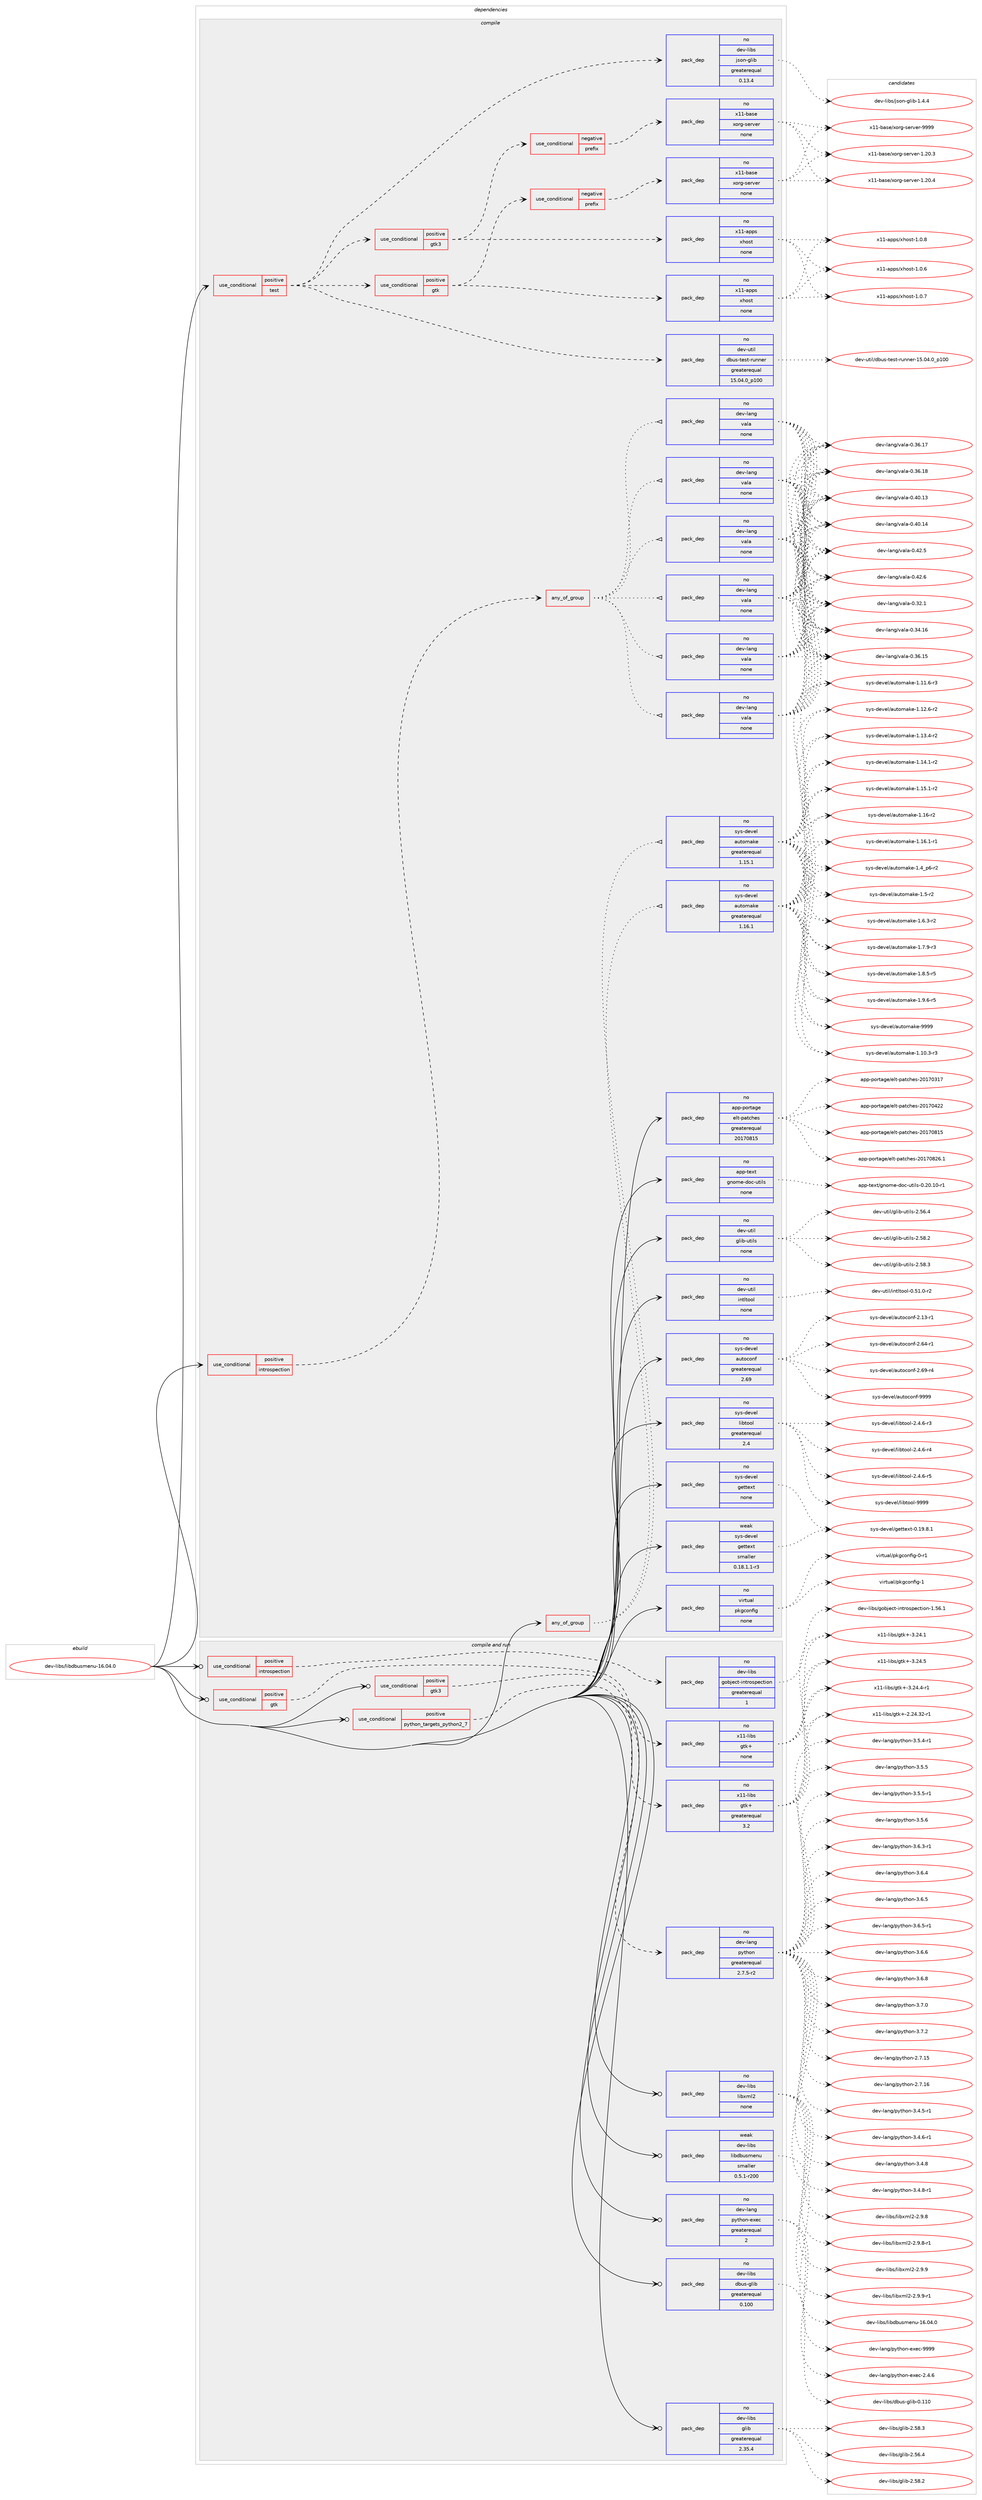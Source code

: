 digraph prolog {

# *************
# Graph options
# *************

newrank=true;
concentrate=true;
compound=true;
graph [rankdir=LR,fontname=Helvetica,fontsize=10,ranksep=1.5];#, ranksep=2.5, nodesep=0.2];
edge  [arrowhead=vee];
node  [fontname=Helvetica,fontsize=10];

# **********
# The ebuild
# **********

subgraph cluster_leftcol {
color=gray;
rank=same;
label=<<i>ebuild</i>>;
id [label="dev-libs/libdbusmenu-16.04.0", color=red, width=4, href="../dev-libs/libdbusmenu-16.04.0.svg"];
}

# ****************
# The dependencies
# ****************

subgraph cluster_midcol {
color=gray;
label=<<i>dependencies</i>>;
subgraph cluster_compile {
fillcolor="#eeeeee";
style=filled;
label=<<i>compile</i>>;
subgraph any22231 {
dependency1367405 [label=<<TABLE BORDER="0" CELLBORDER="1" CELLSPACING="0" CELLPADDING="4"><TR><TD CELLPADDING="10">any_of_group</TD></TR></TABLE>>, shape=none, color=red];subgraph pack978719 {
dependency1367406 [label=<<TABLE BORDER="0" CELLBORDER="1" CELLSPACING="0" CELLPADDING="4" WIDTH="220"><TR><TD ROWSPAN="6" CELLPADDING="30">pack_dep</TD></TR><TR><TD WIDTH="110">no</TD></TR><TR><TD>sys-devel</TD></TR><TR><TD>automake</TD></TR><TR><TD>greaterequal</TD></TR><TR><TD>1.16.1</TD></TR></TABLE>>, shape=none, color=blue];
}
dependency1367405:e -> dependency1367406:w [weight=20,style="dotted",arrowhead="oinv"];
subgraph pack978720 {
dependency1367407 [label=<<TABLE BORDER="0" CELLBORDER="1" CELLSPACING="0" CELLPADDING="4" WIDTH="220"><TR><TD ROWSPAN="6" CELLPADDING="30">pack_dep</TD></TR><TR><TD WIDTH="110">no</TD></TR><TR><TD>sys-devel</TD></TR><TR><TD>automake</TD></TR><TR><TD>greaterequal</TD></TR><TR><TD>1.15.1</TD></TR></TABLE>>, shape=none, color=blue];
}
dependency1367405:e -> dependency1367407:w [weight=20,style="dotted",arrowhead="oinv"];
}
id:e -> dependency1367405:w [weight=20,style="solid",arrowhead="vee"];
subgraph cond365903 {
dependency1367408 [label=<<TABLE BORDER="0" CELLBORDER="1" CELLSPACING="0" CELLPADDING="4"><TR><TD ROWSPAN="3" CELLPADDING="10">use_conditional</TD></TR><TR><TD>positive</TD></TR><TR><TD>introspection</TD></TR></TABLE>>, shape=none, color=red];
subgraph any22232 {
dependency1367409 [label=<<TABLE BORDER="0" CELLBORDER="1" CELLSPACING="0" CELLPADDING="4"><TR><TD CELLPADDING="10">any_of_group</TD></TR></TABLE>>, shape=none, color=red];subgraph pack978721 {
dependency1367410 [label=<<TABLE BORDER="0" CELLBORDER="1" CELLSPACING="0" CELLPADDING="4" WIDTH="220"><TR><TD ROWSPAN="6" CELLPADDING="30">pack_dep</TD></TR><TR><TD WIDTH="110">no</TD></TR><TR><TD>dev-lang</TD></TR><TR><TD>vala</TD></TR><TR><TD>none</TD></TR><TR><TD></TD></TR></TABLE>>, shape=none, color=blue];
}
dependency1367409:e -> dependency1367410:w [weight=20,style="dotted",arrowhead="oinv"];
subgraph pack978722 {
dependency1367411 [label=<<TABLE BORDER="0" CELLBORDER="1" CELLSPACING="0" CELLPADDING="4" WIDTH="220"><TR><TD ROWSPAN="6" CELLPADDING="30">pack_dep</TD></TR><TR><TD WIDTH="110">no</TD></TR><TR><TD>dev-lang</TD></TR><TR><TD>vala</TD></TR><TR><TD>none</TD></TR><TR><TD></TD></TR></TABLE>>, shape=none, color=blue];
}
dependency1367409:e -> dependency1367411:w [weight=20,style="dotted",arrowhead="oinv"];
subgraph pack978723 {
dependency1367412 [label=<<TABLE BORDER="0" CELLBORDER="1" CELLSPACING="0" CELLPADDING="4" WIDTH="220"><TR><TD ROWSPAN="6" CELLPADDING="30">pack_dep</TD></TR><TR><TD WIDTH="110">no</TD></TR><TR><TD>dev-lang</TD></TR><TR><TD>vala</TD></TR><TR><TD>none</TD></TR><TR><TD></TD></TR></TABLE>>, shape=none, color=blue];
}
dependency1367409:e -> dependency1367412:w [weight=20,style="dotted",arrowhead="oinv"];
subgraph pack978724 {
dependency1367413 [label=<<TABLE BORDER="0" CELLBORDER="1" CELLSPACING="0" CELLPADDING="4" WIDTH="220"><TR><TD ROWSPAN="6" CELLPADDING="30">pack_dep</TD></TR><TR><TD WIDTH="110">no</TD></TR><TR><TD>dev-lang</TD></TR><TR><TD>vala</TD></TR><TR><TD>none</TD></TR><TR><TD></TD></TR></TABLE>>, shape=none, color=blue];
}
dependency1367409:e -> dependency1367413:w [weight=20,style="dotted",arrowhead="oinv"];
subgraph pack978725 {
dependency1367414 [label=<<TABLE BORDER="0" CELLBORDER="1" CELLSPACING="0" CELLPADDING="4" WIDTH="220"><TR><TD ROWSPAN="6" CELLPADDING="30">pack_dep</TD></TR><TR><TD WIDTH="110">no</TD></TR><TR><TD>dev-lang</TD></TR><TR><TD>vala</TD></TR><TR><TD>none</TD></TR><TR><TD></TD></TR></TABLE>>, shape=none, color=blue];
}
dependency1367409:e -> dependency1367414:w [weight=20,style="dotted",arrowhead="oinv"];
subgraph pack978726 {
dependency1367415 [label=<<TABLE BORDER="0" CELLBORDER="1" CELLSPACING="0" CELLPADDING="4" WIDTH="220"><TR><TD ROWSPAN="6" CELLPADDING="30">pack_dep</TD></TR><TR><TD WIDTH="110">no</TD></TR><TR><TD>dev-lang</TD></TR><TR><TD>vala</TD></TR><TR><TD>none</TD></TR><TR><TD></TD></TR></TABLE>>, shape=none, color=blue];
}
dependency1367409:e -> dependency1367415:w [weight=20,style="dotted",arrowhead="oinv"];
}
dependency1367408:e -> dependency1367409:w [weight=20,style="dashed",arrowhead="vee"];
}
id:e -> dependency1367408:w [weight=20,style="solid",arrowhead="vee"];
subgraph cond365904 {
dependency1367416 [label=<<TABLE BORDER="0" CELLBORDER="1" CELLSPACING="0" CELLPADDING="4"><TR><TD ROWSPAN="3" CELLPADDING="10">use_conditional</TD></TR><TR><TD>positive</TD></TR><TR><TD>test</TD></TR></TABLE>>, shape=none, color=red];
subgraph pack978727 {
dependency1367417 [label=<<TABLE BORDER="0" CELLBORDER="1" CELLSPACING="0" CELLPADDING="4" WIDTH="220"><TR><TD ROWSPAN="6" CELLPADDING="30">pack_dep</TD></TR><TR><TD WIDTH="110">no</TD></TR><TR><TD>dev-libs</TD></TR><TR><TD>json-glib</TD></TR><TR><TD>greaterequal</TD></TR><TR><TD>0.13.4</TD></TR></TABLE>>, shape=none, color=blue];
}
dependency1367416:e -> dependency1367417:w [weight=20,style="dashed",arrowhead="vee"];
subgraph pack978728 {
dependency1367418 [label=<<TABLE BORDER="0" CELLBORDER="1" CELLSPACING="0" CELLPADDING="4" WIDTH="220"><TR><TD ROWSPAN="6" CELLPADDING="30">pack_dep</TD></TR><TR><TD WIDTH="110">no</TD></TR><TR><TD>dev-util</TD></TR><TR><TD>dbus-test-runner</TD></TR><TR><TD>greaterequal</TD></TR><TR><TD>15.04.0_p100</TD></TR></TABLE>>, shape=none, color=blue];
}
dependency1367416:e -> dependency1367418:w [weight=20,style="dashed",arrowhead="vee"];
subgraph cond365905 {
dependency1367419 [label=<<TABLE BORDER="0" CELLBORDER="1" CELLSPACING="0" CELLPADDING="4"><TR><TD ROWSPAN="3" CELLPADDING="10">use_conditional</TD></TR><TR><TD>positive</TD></TR><TR><TD>gtk</TD></TR></TABLE>>, shape=none, color=red];
subgraph cond365906 {
dependency1367420 [label=<<TABLE BORDER="0" CELLBORDER="1" CELLSPACING="0" CELLPADDING="4"><TR><TD ROWSPAN="3" CELLPADDING="10">use_conditional</TD></TR><TR><TD>negative</TD></TR><TR><TD>prefix</TD></TR></TABLE>>, shape=none, color=red];
subgraph pack978729 {
dependency1367421 [label=<<TABLE BORDER="0" CELLBORDER="1" CELLSPACING="0" CELLPADDING="4" WIDTH="220"><TR><TD ROWSPAN="6" CELLPADDING="30">pack_dep</TD></TR><TR><TD WIDTH="110">no</TD></TR><TR><TD>x11-base</TD></TR><TR><TD>xorg-server</TD></TR><TR><TD>none</TD></TR><TR><TD></TD></TR></TABLE>>, shape=none, color=blue];
}
dependency1367420:e -> dependency1367421:w [weight=20,style="dashed",arrowhead="vee"];
}
dependency1367419:e -> dependency1367420:w [weight=20,style="dashed",arrowhead="vee"];
subgraph pack978730 {
dependency1367422 [label=<<TABLE BORDER="0" CELLBORDER="1" CELLSPACING="0" CELLPADDING="4" WIDTH="220"><TR><TD ROWSPAN="6" CELLPADDING="30">pack_dep</TD></TR><TR><TD WIDTH="110">no</TD></TR><TR><TD>x11-apps</TD></TR><TR><TD>xhost</TD></TR><TR><TD>none</TD></TR><TR><TD></TD></TR></TABLE>>, shape=none, color=blue];
}
dependency1367419:e -> dependency1367422:w [weight=20,style="dashed",arrowhead="vee"];
}
dependency1367416:e -> dependency1367419:w [weight=20,style="dashed",arrowhead="vee"];
subgraph cond365907 {
dependency1367423 [label=<<TABLE BORDER="0" CELLBORDER="1" CELLSPACING="0" CELLPADDING="4"><TR><TD ROWSPAN="3" CELLPADDING="10">use_conditional</TD></TR><TR><TD>positive</TD></TR><TR><TD>gtk3</TD></TR></TABLE>>, shape=none, color=red];
subgraph cond365908 {
dependency1367424 [label=<<TABLE BORDER="0" CELLBORDER="1" CELLSPACING="0" CELLPADDING="4"><TR><TD ROWSPAN="3" CELLPADDING="10">use_conditional</TD></TR><TR><TD>negative</TD></TR><TR><TD>prefix</TD></TR></TABLE>>, shape=none, color=red];
subgraph pack978731 {
dependency1367425 [label=<<TABLE BORDER="0" CELLBORDER="1" CELLSPACING="0" CELLPADDING="4" WIDTH="220"><TR><TD ROWSPAN="6" CELLPADDING="30">pack_dep</TD></TR><TR><TD WIDTH="110">no</TD></TR><TR><TD>x11-base</TD></TR><TR><TD>xorg-server</TD></TR><TR><TD>none</TD></TR><TR><TD></TD></TR></TABLE>>, shape=none, color=blue];
}
dependency1367424:e -> dependency1367425:w [weight=20,style="dashed",arrowhead="vee"];
}
dependency1367423:e -> dependency1367424:w [weight=20,style="dashed",arrowhead="vee"];
subgraph pack978732 {
dependency1367426 [label=<<TABLE BORDER="0" CELLBORDER="1" CELLSPACING="0" CELLPADDING="4" WIDTH="220"><TR><TD ROWSPAN="6" CELLPADDING="30">pack_dep</TD></TR><TR><TD WIDTH="110">no</TD></TR><TR><TD>x11-apps</TD></TR><TR><TD>xhost</TD></TR><TR><TD>none</TD></TR><TR><TD></TD></TR></TABLE>>, shape=none, color=blue];
}
dependency1367423:e -> dependency1367426:w [weight=20,style="dashed",arrowhead="vee"];
}
dependency1367416:e -> dependency1367423:w [weight=20,style="dashed",arrowhead="vee"];
}
id:e -> dependency1367416:w [weight=20,style="solid",arrowhead="vee"];
subgraph pack978733 {
dependency1367427 [label=<<TABLE BORDER="0" CELLBORDER="1" CELLSPACING="0" CELLPADDING="4" WIDTH="220"><TR><TD ROWSPAN="6" CELLPADDING="30">pack_dep</TD></TR><TR><TD WIDTH="110">no</TD></TR><TR><TD>app-portage</TD></TR><TR><TD>elt-patches</TD></TR><TR><TD>greaterequal</TD></TR><TR><TD>20170815</TD></TR></TABLE>>, shape=none, color=blue];
}
id:e -> dependency1367427:w [weight=20,style="solid",arrowhead="vee"];
subgraph pack978734 {
dependency1367428 [label=<<TABLE BORDER="0" CELLBORDER="1" CELLSPACING="0" CELLPADDING="4" WIDTH="220"><TR><TD ROWSPAN="6" CELLPADDING="30">pack_dep</TD></TR><TR><TD WIDTH="110">no</TD></TR><TR><TD>app-text</TD></TR><TR><TD>gnome-doc-utils</TD></TR><TR><TD>none</TD></TR><TR><TD></TD></TR></TABLE>>, shape=none, color=blue];
}
id:e -> dependency1367428:w [weight=20,style="solid",arrowhead="vee"];
subgraph pack978735 {
dependency1367429 [label=<<TABLE BORDER="0" CELLBORDER="1" CELLSPACING="0" CELLPADDING="4" WIDTH="220"><TR><TD ROWSPAN="6" CELLPADDING="30">pack_dep</TD></TR><TR><TD WIDTH="110">no</TD></TR><TR><TD>dev-util</TD></TR><TR><TD>glib-utils</TD></TR><TR><TD>none</TD></TR><TR><TD></TD></TR></TABLE>>, shape=none, color=blue];
}
id:e -> dependency1367429:w [weight=20,style="solid",arrowhead="vee"];
subgraph pack978736 {
dependency1367430 [label=<<TABLE BORDER="0" CELLBORDER="1" CELLSPACING="0" CELLPADDING="4" WIDTH="220"><TR><TD ROWSPAN="6" CELLPADDING="30">pack_dep</TD></TR><TR><TD WIDTH="110">no</TD></TR><TR><TD>dev-util</TD></TR><TR><TD>intltool</TD></TR><TR><TD>none</TD></TR><TR><TD></TD></TR></TABLE>>, shape=none, color=blue];
}
id:e -> dependency1367430:w [weight=20,style="solid",arrowhead="vee"];
subgraph pack978737 {
dependency1367431 [label=<<TABLE BORDER="0" CELLBORDER="1" CELLSPACING="0" CELLPADDING="4" WIDTH="220"><TR><TD ROWSPAN="6" CELLPADDING="30">pack_dep</TD></TR><TR><TD WIDTH="110">no</TD></TR><TR><TD>sys-devel</TD></TR><TR><TD>autoconf</TD></TR><TR><TD>greaterequal</TD></TR><TR><TD>2.69</TD></TR></TABLE>>, shape=none, color=blue];
}
id:e -> dependency1367431:w [weight=20,style="solid",arrowhead="vee"];
subgraph pack978738 {
dependency1367432 [label=<<TABLE BORDER="0" CELLBORDER="1" CELLSPACING="0" CELLPADDING="4" WIDTH="220"><TR><TD ROWSPAN="6" CELLPADDING="30">pack_dep</TD></TR><TR><TD WIDTH="110">no</TD></TR><TR><TD>sys-devel</TD></TR><TR><TD>gettext</TD></TR><TR><TD>none</TD></TR><TR><TD></TD></TR></TABLE>>, shape=none, color=blue];
}
id:e -> dependency1367432:w [weight=20,style="solid",arrowhead="vee"];
subgraph pack978739 {
dependency1367433 [label=<<TABLE BORDER="0" CELLBORDER="1" CELLSPACING="0" CELLPADDING="4" WIDTH="220"><TR><TD ROWSPAN="6" CELLPADDING="30">pack_dep</TD></TR><TR><TD WIDTH="110">no</TD></TR><TR><TD>sys-devel</TD></TR><TR><TD>libtool</TD></TR><TR><TD>greaterequal</TD></TR><TR><TD>2.4</TD></TR></TABLE>>, shape=none, color=blue];
}
id:e -> dependency1367433:w [weight=20,style="solid",arrowhead="vee"];
subgraph pack978740 {
dependency1367434 [label=<<TABLE BORDER="0" CELLBORDER="1" CELLSPACING="0" CELLPADDING="4" WIDTH="220"><TR><TD ROWSPAN="6" CELLPADDING="30">pack_dep</TD></TR><TR><TD WIDTH="110">no</TD></TR><TR><TD>virtual</TD></TR><TR><TD>pkgconfig</TD></TR><TR><TD>none</TD></TR><TR><TD></TD></TR></TABLE>>, shape=none, color=blue];
}
id:e -> dependency1367434:w [weight=20,style="solid",arrowhead="vee"];
subgraph pack978741 {
dependency1367435 [label=<<TABLE BORDER="0" CELLBORDER="1" CELLSPACING="0" CELLPADDING="4" WIDTH="220"><TR><TD ROWSPAN="6" CELLPADDING="30">pack_dep</TD></TR><TR><TD WIDTH="110">weak</TD></TR><TR><TD>sys-devel</TD></TR><TR><TD>gettext</TD></TR><TR><TD>smaller</TD></TR><TR><TD>0.18.1.1-r3</TD></TR></TABLE>>, shape=none, color=blue];
}
id:e -> dependency1367435:w [weight=20,style="solid",arrowhead="vee"];
}
subgraph cluster_compileandrun {
fillcolor="#eeeeee";
style=filled;
label=<<i>compile and run</i>>;
subgraph cond365909 {
dependency1367436 [label=<<TABLE BORDER="0" CELLBORDER="1" CELLSPACING="0" CELLPADDING="4"><TR><TD ROWSPAN="3" CELLPADDING="10">use_conditional</TD></TR><TR><TD>positive</TD></TR><TR><TD>gtk</TD></TR></TABLE>>, shape=none, color=red];
subgraph pack978742 {
dependency1367437 [label=<<TABLE BORDER="0" CELLBORDER="1" CELLSPACING="0" CELLPADDING="4" WIDTH="220"><TR><TD ROWSPAN="6" CELLPADDING="30">pack_dep</TD></TR><TR><TD WIDTH="110">no</TD></TR><TR><TD>x11-libs</TD></TR><TR><TD>gtk+</TD></TR><TR><TD>none</TD></TR><TR><TD></TD></TR></TABLE>>, shape=none, color=blue];
}
dependency1367436:e -> dependency1367437:w [weight=20,style="dashed",arrowhead="vee"];
}
id:e -> dependency1367436:w [weight=20,style="solid",arrowhead="odotvee"];
subgraph cond365910 {
dependency1367438 [label=<<TABLE BORDER="0" CELLBORDER="1" CELLSPACING="0" CELLPADDING="4"><TR><TD ROWSPAN="3" CELLPADDING="10">use_conditional</TD></TR><TR><TD>positive</TD></TR><TR><TD>gtk3</TD></TR></TABLE>>, shape=none, color=red];
subgraph pack978743 {
dependency1367439 [label=<<TABLE BORDER="0" CELLBORDER="1" CELLSPACING="0" CELLPADDING="4" WIDTH="220"><TR><TD ROWSPAN="6" CELLPADDING="30">pack_dep</TD></TR><TR><TD WIDTH="110">no</TD></TR><TR><TD>x11-libs</TD></TR><TR><TD>gtk+</TD></TR><TR><TD>greaterequal</TD></TR><TR><TD>3.2</TD></TR></TABLE>>, shape=none, color=blue];
}
dependency1367438:e -> dependency1367439:w [weight=20,style="dashed",arrowhead="vee"];
}
id:e -> dependency1367438:w [weight=20,style="solid",arrowhead="odotvee"];
subgraph cond365911 {
dependency1367440 [label=<<TABLE BORDER="0" CELLBORDER="1" CELLSPACING="0" CELLPADDING="4"><TR><TD ROWSPAN="3" CELLPADDING="10">use_conditional</TD></TR><TR><TD>positive</TD></TR><TR><TD>introspection</TD></TR></TABLE>>, shape=none, color=red];
subgraph pack978744 {
dependency1367441 [label=<<TABLE BORDER="0" CELLBORDER="1" CELLSPACING="0" CELLPADDING="4" WIDTH="220"><TR><TD ROWSPAN="6" CELLPADDING="30">pack_dep</TD></TR><TR><TD WIDTH="110">no</TD></TR><TR><TD>dev-libs</TD></TR><TR><TD>gobject-introspection</TD></TR><TR><TD>greaterequal</TD></TR><TR><TD>1</TD></TR></TABLE>>, shape=none, color=blue];
}
dependency1367440:e -> dependency1367441:w [weight=20,style="dashed",arrowhead="vee"];
}
id:e -> dependency1367440:w [weight=20,style="solid",arrowhead="odotvee"];
subgraph cond365912 {
dependency1367442 [label=<<TABLE BORDER="0" CELLBORDER="1" CELLSPACING="0" CELLPADDING="4"><TR><TD ROWSPAN="3" CELLPADDING="10">use_conditional</TD></TR><TR><TD>positive</TD></TR><TR><TD>python_targets_python2_7</TD></TR></TABLE>>, shape=none, color=red];
subgraph pack978745 {
dependency1367443 [label=<<TABLE BORDER="0" CELLBORDER="1" CELLSPACING="0" CELLPADDING="4" WIDTH="220"><TR><TD ROWSPAN="6" CELLPADDING="30">pack_dep</TD></TR><TR><TD WIDTH="110">no</TD></TR><TR><TD>dev-lang</TD></TR><TR><TD>python</TD></TR><TR><TD>greaterequal</TD></TR><TR><TD>2.7.5-r2</TD></TR></TABLE>>, shape=none, color=blue];
}
dependency1367442:e -> dependency1367443:w [weight=20,style="dashed",arrowhead="vee"];
}
id:e -> dependency1367442:w [weight=20,style="solid",arrowhead="odotvee"];
subgraph pack978746 {
dependency1367444 [label=<<TABLE BORDER="0" CELLBORDER="1" CELLSPACING="0" CELLPADDING="4" WIDTH="220"><TR><TD ROWSPAN="6" CELLPADDING="30">pack_dep</TD></TR><TR><TD WIDTH="110">no</TD></TR><TR><TD>dev-lang</TD></TR><TR><TD>python-exec</TD></TR><TR><TD>greaterequal</TD></TR><TR><TD>2</TD></TR></TABLE>>, shape=none, color=blue];
}
id:e -> dependency1367444:w [weight=20,style="solid",arrowhead="odotvee"];
subgraph pack978747 {
dependency1367445 [label=<<TABLE BORDER="0" CELLBORDER="1" CELLSPACING="0" CELLPADDING="4" WIDTH="220"><TR><TD ROWSPAN="6" CELLPADDING="30">pack_dep</TD></TR><TR><TD WIDTH="110">no</TD></TR><TR><TD>dev-libs</TD></TR><TR><TD>dbus-glib</TD></TR><TR><TD>greaterequal</TD></TR><TR><TD>0.100</TD></TR></TABLE>>, shape=none, color=blue];
}
id:e -> dependency1367445:w [weight=20,style="solid",arrowhead="odotvee"];
subgraph pack978748 {
dependency1367446 [label=<<TABLE BORDER="0" CELLBORDER="1" CELLSPACING="0" CELLPADDING="4" WIDTH="220"><TR><TD ROWSPAN="6" CELLPADDING="30">pack_dep</TD></TR><TR><TD WIDTH="110">no</TD></TR><TR><TD>dev-libs</TD></TR><TR><TD>glib</TD></TR><TR><TD>greaterequal</TD></TR><TR><TD>2.35.4</TD></TR></TABLE>>, shape=none, color=blue];
}
id:e -> dependency1367446:w [weight=20,style="solid",arrowhead="odotvee"];
subgraph pack978749 {
dependency1367447 [label=<<TABLE BORDER="0" CELLBORDER="1" CELLSPACING="0" CELLPADDING="4" WIDTH="220"><TR><TD ROWSPAN="6" CELLPADDING="30">pack_dep</TD></TR><TR><TD WIDTH="110">no</TD></TR><TR><TD>dev-libs</TD></TR><TR><TD>libxml2</TD></TR><TR><TD>none</TD></TR><TR><TD></TD></TR></TABLE>>, shape=none, color=blue];
}
id:e -> dependency1367447:w [weight=20,style="solid",arrowhead="odotvee"];
subgraph pack978750 {
dependency1367448 [label=<<TABLE BORDER="0" CELLBORDER="1" CELLSPACING="0" CELLPADDING="4" WIDTH="220"><TR><TD ROWSPAN="6" CELLPADDING="30">pack_dep</TD></TR><TR><TD WIDTH="110">weak</TD></TR><TR><TD>dev-libs</TD></TR><TR><TD>libdbusmenu</TD></TR><TR><TD>smaller</TD></TR><TR><TD>0.5.1-r200</TD></TR></TABLE>>, shape=none, color=blue];
}
id:e -> dependency1367448:w [weight=20,style="solid",arrowhead="odotvee"];
}
subgraph cluster_run {
fillcolor="#eeeeee";
style=filled;
label=<<i>run</i>>;
}
}

# **************
# The candidates
# **************

subgraph cluster_choices {
rank=same;
color=gray;
label=<<i>candidates</i>>;

subgraph choice978719 {
color=black;
nodesep=1;
choice11512111545100101118101108479711711611110997107101454946494846514511451 [label="sys-devel/automake-1.10.3-r3", color=red, width=4,href="../sys-devel/automake-1.10.3-r3.svg"];
choice11512111545100101118101108479711711611110997107101454946494946544511451 [label="sys-devel/automake-1.11.6-r3", color=red, width=4,href="../sys-devel/automake-1.11.6-r3.svg"];
choice11512111545100101118101108479711711611110997107101454946495046544511450 [label="sys-devel/automake-1.12.6-r2", color=red, width=4,href="../sys-devel/automake-1.12.6-r2.svg"];
choice11512111545100101118101108479711711611110997107101454946495146524511450 [label="sys-devel/automake-1.13.4-r2", color=red, width=4,href="../sys-devel/automake-1.13.4-r2.svg"];
choice11512111545100101118101108479711711611110997107101454946495246494511450 [label="sys-devel/automake-1.14.1-r2", color=red, width=4,href="../sys-devel/automake-1.14.1-r2.svg"];
choice11512111545100101118101108479711711611110997107101454946495346494511450 [label="sys-devel/automake-1.15.1-r2", color=red, width=4,href="../sys-devel/automake-1.15.1-r2.svg"];
choice1151211154510010111810110847971171161111099710710145494649544511450 [label="sys-devel/automake-1.16-r2", color=red, width=4,href="../sys-devel/automake-1.16-r2.svg"];
choice11512111545100101118101108479711711611110997107101454946495446494511449 [label="sys-devel/automake-1.16.1-r1", color=red, width=4,href="../sys-devel/automake-1.16.1-r1.svg"];
choice115121115451001011181011084797117116111109971071014549465295112544511450 [label="sys-devel/automake-1.4_p6-r2", color=red, width=4,href="../sys-devel/automake-1.4_p6-r2.svg"];
choice11512111545100101118101108479711711611110997107101454946534511450 [label="sys-devel/automake-1.5-r2", color=red, width=4,href="../sys-devel/automake-1.5-r2.svg"];
choice115121115451001011181011084797117116111109971071014549465446514511450 [label="sys-devel/automake-1.6.3-r2", color=red, width=4,href="../sys-devel/automake-1.6.3-r2.svg"];
choice115121115451001011181011084797117116111109971071014549465546574511451 [label="sys-devel/automake-1.7.9-r3", color=red, width=4,href="../sys-devel/automake-1.7.9-r3.svg"];
choice115121115451001011181011084797117116111109971071014549465646534511453 [label="sys-devel/automake-1.8.5-r5", color=red, width=4,href="../sys-devel/automake-1.8.5-r5.svg"];
choice115121115451001011181011084797117116111109971071014549465746544511453 [label="sys-devel/automake-1.9.6-r5", color=red, width=4,href="../sys-devel/automake-1.9.6-r5.svg"];
choice115121115451001011181011084797117116111109971071014557575757 [label="sys-devel/automake-9999", color=red, width=4,href="../sys-devel/automake-9999.svg"];
dependency1367406:e -> choice11512111545100101118101108479711711611110997107101454946494846514511451:w [style=dotted,weight="100"];
dependency1367406:e -> choice11512111545100101118101108479711711611110997107101454946494946544511451:w [style=dotted,weight="100"];
dependency1367406:e -> choice11512111545100101118101108479711711611110997107101454946495046544511450:w [style=dotted,weight="100"];
dependency1367406:e -> choice11512111545100101118101108479711711611110997107101454946495146524511450:w [style=dotted,weight="100"];
dependency1367406:e -> choice11512111545100101118101108479711711611110997107101454946495246494511450:w [style=dotted,weight="100"];
dependency1367406:e -> choice11512111545100101118101108479711711611110997107101454946495346494511450:w [style=dotted,weight="100"];
dependency1367406:e -> choice1151211154510010111810110847971171161111099710710145494649544511450:w [style=dotted,weight="100"];
dependency1367406:e -> choice11512111545100101118101108479711711611110997107101454946495446494511449:w [style=dotted,weight="100"];
dependency1367406:e -> choice115121115451001011181011084797117116111109971071014549465295112544511450:w [style=dotted,weight="100"];
dependency1367406:e -> choice11512111545100101118101108479711711611110997107101454946534511450:w [style=dotted,weight="100"];
dependency1367406:e -> choice115121115451001011181011084797117116111109971071014549465446514511450:w [style=dotted,weight="100"];
dependency1367406:e -> choice115121115451001011181011084797117116111109971071014549465546574511451:w [style=dotted,weight="100"];
dependency1367406:e -> choice115121115451001011181011084797117116111109971071014549465646534511453:w [style=dotted,weight="100"];
dependency1367406:e -> choice115121115451001011181011084797117116111109971071014549465746544511453:w [style=dotted,weight="100"];
dependency1367406:e -> choice115121115451001011181011084797117116111109971071014557575757:w [style=dotted,weight="100"];
}
subgraph choice978720 {
color=black;
nodesep=1;
choice11512111545100101118101108479711711611110997107101454946494846514511451 [label="sys-devel/automake-1.10.3-r3", color=red, width=4,href="../sys-devel/automake-1.10.3-r3.svg"];
choice11512111545100101118101108479711711611110997107101454946494946544511451 [label="sys-devel/automake-1.11.6-r3", color=red, width=4,href="../sys-devel/automake-1.11.6-r3.svg"];
choice11512111545100101118101108479711711611110997107101454946495046544511450 [label="sys-devel/automake-1.12.6-r2", color=red, width=4,href="../sys-devel/automake-1.12.6-r2.svg"];
choice11512111545100101118101108479711711611110997107101454946495146524511450 [label="sys-devel/automake-1.13.4-r2", color=red, width=4,href="../sys-devel/automake-1.13.4-r2.svg"];
choice11512111545100101118101108479711711611110997107101454946495246494511450 [label="sys-devel/automake-1.14.1-r2", color=red, width=4,href="../sys-devel/automake-1.14.1-r2.svg"];
choice11512111545100101118101108479711711611110997107101454946495346494511450 [label="sys-devel/automake-1.15.1-r2", color=red, width=4,href="../sys-devel/automake-1.15.1-r2.svg"];
choice1151211154510010111810110847971171161111099710710145494649544511450 [label="sys-devel/automake-1.16-r2", color=red, width=4,href="../sys-devel/automake-1.16-r2.svg"];
choice11512111545100101118101108479711711611110997107101454946495446494511449 [label="sys-devel/automake-1.16.1-r1", color=red, width=4,href="../sys-devel/automake-1.16.1-r1.svg"];
choice115121115451001011181011084797117116111109971071014549465295112544511450 [label="sys-devel/automake-1.4_p6-r2", color=red, width=4,href="../sys-devel/automake-1.4_p6-r2.svg"];
choice11512111545100101118101108479711711611110997107101454946534511450 [label="sys-devel/automake-1.5-r2", color=red, width=4,href="../sys-devel/automake-1.5-r2.svg"];
choice115121115451001011181011084797117116111109971071014549465446514511450 [label="sys-devel/automake-1.6.3-r2", color=red, width=4,href="../sys-devel/automake-1.6.3-r2.svg"];
choice115121115451001011181011084797117116111109971071014549465546574511451 [label="sys-devel/automake-1.7.9-r3", color=red, width=4,href="../sys-devel/automake-1.7.9-r3.svg"];
choice115121115451001011181011084797117116111109971071014549465646534511453 [label="sys-devel/automake-1.8.5-r5", color=red, width=4,href="../sys-devel/automake-1.8.5-r5.svg"];
choice115121115451001011181011084797117116111109971071014549465746544511453 [label="sys-devel/automake-1.9.6-r5", color=red, width=4,href="../sys-devel/automake-1.9.6-r5.svg"];
choice115121115451001011181011084797117116111109971071014557575757 [label="sys-devel/automake-9999", color=red, width=4,href="../sys-devel/automake-9999.svg"];
dependency1367407:e -> choice11512111545100101118101108479711711611110997107101454946494846514511451:w [style=dotted,weight="100"];
dependency1367407:e -> choice11512111545100101118101108479711711611110997107101454946494946544511451:w [style=dotted,weight="100"];
dependency1367407:e -> choice11512111545100101118101108479711711611110997107101454946495046544511450:w [style=dotted,weight="100"];
dependency1367407:e -> choice11512111545100101118101108479711711611110997107101454946495146524511450:w [style=dotted,weight="100"];
dependency1367407:e -> choice11512111545100101118101108479711711611110997107101454946495246494511450:w [style=dotted,weight="100"];
dependency1367407:e -> choice11512111545100101118101108479711711611110997107101454946495346494511450:w [style=dotted,weight="100"];
dependency1367407:e -> choice1151211154510010111810110847971171161111099710710145494649544511450:w [style=dotted,weight="100"];
dependency1367407:e -> choice11512111545100101118101108479711711611110997107101454946495446494511449:w [style=dotted,weight="100"];
dependency1367407:e -> choice115121115451001011181011084797117116111109971071014549465295112544511450:w [style=dotted,weight="100"];
dependency1367407:e -> choice11512111545100101118101108479711711611110997107101454946534511450:w [style=dotted,weight="100"];
dependency1367407:e -> choice115121115451001011181011084797117116111109971071014549465446514511450:w [style=dotted,weight="100"];
dependency1367407:e -> choice115121115451001011181011084797117116111109971071014549465546574511451:w [style=dotted,weight="100"];
dependency1367407:e -> choice115121115451001011181011084797117116111109971071014549465646534511453:w [style=dotted,weight="100"];
dependency1367407:e -> choice115121115451001011181011084797117116111109971071014549465746544511453:w [style=dotted,weight="100"];
dependency1367407:e -> choice115121115451001011181011084797117116111109971071014557575757:w [style=dotted,weight="100"];
}
subgraph choice978721 {
color=black;
nodesep=1;
choice100101118451089711010347118971089745484651504649 [label="dev-lang/vala-0.32.1", color=red, width=4,href="../dev-lang/vala-0.32.1.svg"];
choice10010111845108971101034711897108974548465152464954 [label="dev-lang/vala-0.34.16", color=red, width=4,href="../dev-lang/vala-0.34.16.svg"];
choice10010111845108971101034711897108974548465154464953 [label="dev-lang/vala-0.36.15", color=red, width=4,href="../dev-lang/vala-0.36.15.svg"];
choice10010111845108971101034711897108974548465154464955 [label="dev-lang/vala-0.36.17", color=red, width=4,href="../dev-lang/vala-0.36.17.svg"];
choice10010111845108971101034711897108974548465154464956 [label="dev-lang/vala-0.36.18", color=red, width=4,href="../dev-lang/vala-0.36.18.svg"];
choice10010111845108971101034711897108974548465248464951 [label="dev-lang/vala-0.40.13", color=red, width=4,href="../dev-lang/vala-0.40.13.svg"];
choice10010111845108971101034711897108974548465248464952 [label="dev-lang/vala-0.40.14", color=red, width=4,href="../dev-lang/vala-0.40.14.svg"];
choice100101118451089711010347118971089745484652504653 [label="dev-lang/vala-0.42.5", color=red, width=4,href="../dev-lang/vala-0.42.5.svg"];
choice100101118451089711010347118971089745484652504654 [label="dev-lang/vala-0.42.6", color=red, width=4,href="../dev-lang/vala-0.42.6.svg"];
dependency1367410:e -> choice100101118451089711010347118971089745484651504649:w [style=dotted,weight="100"];
dependency1367410:e -> choice10010111845108971101034711897108974548465152464954:w [style=dotted,weight="100"];
dependency1367410:e -> choice10010111845108971101034711897108974548465154464953:w [style=dotted,weight="100"];
dependency1367410:e -> choice10010111845108971101034711897108974548465154464955:w [style=dotted,weight="100"];
dependency1367410:e -> choice10010111845108971101034711897108974548465154464956:w [style=dotted,weight="100"];
dependency1367410:e -> choice10010111845108971101034711897108974548465248464951:w [style=dotted,weight="100"];
dependency1367410:e -> choice10010111845108971101034711897108974548465248464952:w [style=dotted,weight="100"];
dependency1367410:e -> choice100101118451089711010347118971089745484652504653:w [style=dotted,weight="100"];
dependency1367410:e -> choice100101118451089711010347118971089745484652504654:w [style=dotted,weight="100"];
}
subgraph choice978722 {
color=black;
nodesep=1;
choice100101118451089711010347118971089745484651504649 [label="dev-lang/vala-0.32.1", color=red, width=4,href="../dev-lang/vala-0.32.1.svg"];
choice10010111845108971101034711897108974548465152464954 [label="dev-lang/vala-0.34.16", color=red, width=4,href="../dev-lang/vala-0.34.16.svg"];
choice10010111845108971101034711897108974548465154464953 [label="dev-lang/vala-0.36.15", color=red, width=4,href="../dev-lang/vala-0.36.15.svg"];
choice10010111845108971101034711897108974548465154464955 [label="dev-lang/vala-0.36.17", color=red, width=4,href="../dev-lang/vala-0.36.17.svg"];
choice10010111845108971101034711897108974548465154464956 [label="dev-lang/vala-0.36.18", color=red, width=4,href="../dev-lang/vala-0.36.18.svg"];
choice10010111845108971101034711897108974548465248464951 [label="dev-lang/vala-0.40.13", color=red, width=4,href="../dev-lang/vala-0.40.13.svg"];
choice10010111845108971101034711897108974548465248464952 [label="dev-lang/vala-0.40.14", color=red, width=4,href="../dev-lang/vala-0.40.14.svg"];
choice100101118451089711010347118971089745484652504653 [label="dev-lang/vala-0.42.5", color=red, width=4,href="../dev-lang/vala-0.42.5.svg"];
choice100101118451089711010347118971089745484652504654 [label="dev-lang/vala-0.42.6", color=red, width=4,href="../dev-lang/vala-0.42.6.svg"];
dependency1367411:e -> choice100101118451089711010347118971089745484651504649:w [style=dotted,weight="100"];
dependency1367411:e -> choice10010111845108971101034711897108974548465152464954:w [style=dotted,weight="100"];
dependency1367411:e -> choice10010111845108971101034711897108974548465154464953:w [style=dotted,weight="100"];
dependency1367411:e -> choice10010111845108971101034711897108974548465154464955:w [style=dotted,weight="100"];
dependency1367411:e -> choice10010111845108971101034711897108974548465154464956:w [style=dotted,weight="100"];
dependency1367411:e -> choice10010111845108971101034711897108974548465248464951:w [style=dotted,weight="100"];
dependency1367411:e -> choice10010111845108971101034711897108974548465248464952:w [style=dotted,weight="100"];
dependency1367411:e -> choice100101118451089711010347118971089745484652504653:w [style=dotted,weight="100"];
dependency1367411:e -> choice100101118451089711010347118971089745484652504654:w [style=dotted,weight="100"];
}
subgraph choice978723 {
color=black;
nodesep=1;
choice100101118451089711010347118971089745484651504649 [label="dev-lang/vala-0.32.1", color=red, width=4,href="../dev-lang/vala-0.32.1.svg"];
choice10010111845108971101034711897108974548465152464954 [label="dev-lang/vala-0.34.16", color=red, width=4,href="../dev-lang/vala-0.34.16.svg"];
choice10010111845108971101034711897108974548465154464953 [label="dev-lang/vala-0.36.15", color=red, width=4,href="../dev-lang/vala-0.36.15.svg"];
choice10010111845108971101034711897108974548465154464955 [label="dev-lang/vala-0.36.17", color=red, width=4,href="../dev-lang/vala-0.36.17.svg"];
choice10010111845108971101034711897108974548465154464956 [label="dev-lang/vala-0.36.18", color=red, width=4,href="../dev-lang/vala-0.36.18.svg"];
choice10010111845108971101034711897108974548465248464951 [label="dev-lang/vala-0.40.13", color=red, width=4,href="../dev-lang/vala-0.40.13.svg"];
choice10010111845108971101034711897108974548465248464952 [label="dev-lang/vala-0.40.14", color=red, width=4,href="../dev-lang/vala-0.40.14.svg"];
choice100101118451089711010347118971089745484652504653 [label="dev-lang/vala-0.42.5", color=red, width=4,href="../dev-lang/vala-0.42.5.svg"];
choice100101118451089711010347118971089745484652504654 [label="dev-lang/vala-0.42.6", color=red, width=4,href="../dev-lang/vala-0.42.6.svg"];
dependency1367412:e -> choice100101118451089711010347118971089745484651504649:w [style=dotted,weight="100"];
dependency1367412:e -> choice10010111845108971101034711897108974548465152464954:w [style=dotted,weight="100"];
dependency1367412:e -> choice10010111845108971101034711897108974548465154464953:w [style=dotted,weight="100"];
dependency1367412:e -> choice10010111845108971101034711897108974548465154464955:w [style=dotted,weight="100"];
dependency1367412:e -> choice10010111845108971101034711897108974548465154464956:w [style=dotted,weight="100"];
dependency1367412:e -> choice10010111845108971101034711897108974548465248464951:w [style=dotted,weight="100"];
dependency1367412:e -> choice10010111845108971101034711897108974548465248464952:w [style=dotted,weight="100"];
dependency1367412:e -> choice100101118451089711010347118971089745484652504653:w [style=dotted,weight="100"];
dependency1367412:e -> choice100101118451089711010347118971089745484652504654:w [style=dotted,weight="100"];
}
subgraph choice978724 {
color=black;
nodesep=1;
choice100101118451089711010347118971089745484651504649 [label="dev-lang/vala-0.32.1", color=red, width=4,href="../dev-lang/vala-0.32.1.svg"];
choice10010111845108971101034711897108974548465152464954 [label="dev-lang/vala-0.34.16", color=red, width=4,href="../dev-lang/vala-0.34.16.svg"];
choice10010111845108971101034711897108974548465154464953 [label="dev-lang/vala-0.36.15", color=red, width=4,href="../dev-lang/vala-0.36.15.svg"];
choice10010111845108971101034711897108974548465154464955 [label="dev-lang/vala-0.36.17", color=red, width=4,href="../dev-lang/vala-0.36.17.svg"];
choice10010111845108971101034711897108974548465154464956 [label="dev-lang/vala-0.36.18", color=red, width=4,href="../dev-lang/vala-0.36.18.svg"];
choice10010111845108971101034711897108974548465248464951 [label="dev-lang/vala-0.40.13", color=red, width=4,href="../dev-lang/vala-0.40.13.svg"];
choice10010111845108971101034711897108974548465248464952 [label="dev-lang/vala-0.40.14", color=red, width=4,href="../dev-lang/vala-0.40.14.svg"];
choice100101118451089711010347118971089745484652504653 [label="dev-lang/vala-0.42.5", color=red, width=4,href="../dev-lang/vala-0.42.5.svg"];
choice100101118451089711010347118971089745484652504654 [label="dev-lang/vala-0.42.6", color=red, width=4,href="../dev-lang/vala-0.42.6.svg"];
dependency1367413:e -> choice100101118451089711010347118971089745484651504649:w [style=dotted,weight="100"];
dependency1367413:e -> choice10010111845108971101034711897108974548465152464954:w [style=dotted,weight="100"];
dependency1367413:e -> choice10010111845108971101034711897108974548465154464953:w [style=dotted,weight="100"];
dependency1367413:e -> choice10010111845108971101034711897108974548465154464955:w [style=dotted,weight="100"];
dependency1367413:e -> choice10010111845108971101034711897108974548465154464956:w [style=dotted,weight="100"];
dependency1367413:e -> choice10010111845108971101034711897108974548465248464951:w [style=dotted,weight="100"];
dependency1367413:e -> choice10010111845108971101034711897108974548465248464952:w [style=dotted,weight="100"];
dependency1367413:e -> choice100101118451089711010347118971089745484652504653:w [style=dotted,weight="100"];
dependency1367413:e -> choice100101118451089711010347118971089745484652504654:w [style=dotted,weight="100"];
}
subgraph choice978725 {
color=black;
nodesep=1;
choice100101118451089711010347118971089745484651504649 [label="dev-lang/vala-0.32.1", color=red, width=4,href="../dev-lang/vala-0.32.1.svg"];
choice10010111845108971101034711897108974548465152464954 [label="dev-lang/vala-0.34.16", color=red, width=4,href="../dev-lang/vala-0.34.16.svg"];
choice10010111845108971101034711897108974548465154464953 [label="dev-lang/vala-0.36.15", color=red, width=4,href="../dev-lang/vala-0.36.15.svg"];
choice10010111845108971101034711897108974548465154464955 [label="dev-lang/vala-0.36.17", color=red, width=4,href="../dev-lang/vala-0.36.17.svg"];
choice10010111845108971101034711897108974548465154464956 [label="dev-lang/vala-0.36.18", color=red, width=4,href="../dev-lang/vala-0.36.18.svg"];
choice10010111845108971101034711897108974548465248464951 [label="dev-lang/vala-0.40.13", color=red, width=4,href="../dev-lang/vala-0.40.13.svg"];
choice10010111845108971101034711897108974548465248464952 [label="dev-lang/vala-0.40.14", color=red, width=4,href="../dev-lang/vala-0.40.14.svg"];
choice100101118451089711010347118971089745484652504653 [label="dev-lang/vala-0.42.5", color=red, width=4,href="../dev-lang/vala-0.42.5.svg"];
choice100101118451089711010347118971089745484652504654 [label="dev-lang/vala-0.42.6", color=red, width=4,href="../dev-lang/vala-0.42.6.svg"];
dependency1367414:e -> choice100101118451089711010347118971089745484651504649:w [style=dotted,weight="100"];
dependency1367414:e -> choice10010111845108971101034711897108974548465152464954:w [style=dotted,weight="100"];
dependency1367414:e -> choice10010111845108971101034711897108974548465154464953:w [style=dotted,weight="100"];
dependency1367414:e -> choice10010111845108971101034711897108974548465154464955:w [style=dotted,weight="100"];
dependency1367414:e -> choice10010111845108971101034711897108974548465154464956:w [style=dotted,weight="100"];
dependency1367414:e -> choice10010111845108971101034711897108974548465248464951:w [style=dotted,weight="100"];
dependency1367414:e -> choice10010111845108971101034711897108974548465248464952:w [style=dotted,weight="100"];
dependency1367414:e -> choice100101118451089711010347118971089745484652504653:w [style=dotted,weight="100"];
dependency1367414:e -> choice100101118451089711010347118971089745484652504654:w [style=dotted,weight="100"];
}
subgraph choice978726 {
color=black;
nodesep=1;
choice100101118451089711010347118971089745484651504649 [label="dev-lang/vala-0.32.1", color=red, width=4,href="../dev-lang/vala-0.32.1.svg"];
choice10010111845108971101034711897108974548465152464954 [label="dev-lang/vala-0.34.16", color=red, width=4,href="../dev-lang/vala-0.34.16.svg"];
choice10010111845108971101034711897108974548465154464953 [label="dev-lang/vala-0.36.15", color=red, width=4,href="../dev-lang/vala-0.36.15.svg"];
choice10010111845108971101034711897108974548465154464955 [label="dev-lang/vala-0.36.17", color=red, width=4,href="../dev-lang/vala-0.36.17.svg"];
choice10010111845108971101034711897108974548465154464956 [label="dev-lang/vala-0.36.18", color=red, width=4,href="../dev-lang/vala-0.36.18.svg"];
choice10010111845108971101034711897108974548465248464951 [label="dev-lang/vala-0.40.13", color=red, width=4,href="../dev-lang/vala-0.40.13.svg"];
choice10010111845108971101034711897108974548465248464952 [label="dev-lang/vala-0.40.14", color=red, width=4,href="../dev-lang/vala-0.40.14.svg"];
choice100101118451089711010347118971089745484652504653 [label="dev-lang/vala-0.42.5", color=red, width=4,href="../dev-lang/vala-0.42.5.svg"];
choice100101118451089711010347118971089745484652504654 [label="dev-lang/vala-0.42.6", color=red, width=4,href="../dev-lang/vala-0.42.6.svg"];
dependency1367415:e -> choice100101118451089711010347118971089745484651504649:w [style=dotted,weight="100"];
dependency1367415:e -> choice10010111845108971101034711897108974548465152464954:w [style=dotted,weight="100"];
dependency1367415:e -> choice10010111845108971101034711897108974548465154464953:w [style=dotted,weight="100"];
dependency1367415:e -> choice10010111845108971101034711897108974548465154464955:w [style=dotted,weight="100"];
dependency1367415:e -> choice10010111845108971101034711897108974548465154464956:w [style=dotted,weight="100"];
dependency1367415:e -> choice10010111845108971101034711897108974548465248464951:w [style=dotted,weight="100"];
dependency1367415:e -> choice10010111845108971101034711897108974548465248464952:w [style=dotted,weight="100"];
dependency1367415:e -> choice100101118451089711010347118971089745484652504653:w [style=dotted,weight="100"];
dependency1367415:e -> choice100101118451089711010347118971089745484652504654:w [style=dotted,weight="100"];
}
subgraph choice978727 {
color=black;
nodesep=1;
choice1001011184510810598115471061151111104510310810598454946524652 [label="dev-libs/json-glib-1.4.4", color=red, width=4,href="../dev-libs/json-glib-1.4.4.svg"];
dependency1367417:e -> choice1001011184510810598115471061151111104510310810598454946524652:w [style=dotted,weight="100"];
}
subgraph choice978728 {
color=black;
nodesep=1;
choice1001011184511711610510847100981171154511610111511645114117110110101114454953464852464895112494848 [label="dev-util/dbus-test-runner-15.04.0_p100", color=red, width=4,href="../dev-util/dbus-test-runner-15.04.0_p100.svg"];
dependency1367418:e -> choice1001011184511711610510847100981171154511610111511645114117110110101114454953464852464895112494848:w [style=dotted,weight="100"];
}
subgraph choice978729 {
color=black;
nodesep=1;
choice1204949459897115101471201111141034511510111411810111445494650484651 [label="x11-base/xorg-server-1.20.3", color=red, width=4,href="../x11-base/xorg-server-1.20.3.svg"];
choice1204949459897115101471201111141034511510111411810111445494650484652 [label="x11-base/xorg-server-1.20.4", color=red, width=4,href="../x11-base/xorg-server-1.20.4.svg"];
choice120494945989711510147120111114103451151011141181011144557575757 [label="x11-base/xorg-server-9999", color=red, width=4,href="../x11-base/xorg-server-9999.svg"];
dependency1367421:e -> choice1204949459897115101471201111141034511510111411810111445494650484651:w [style=dotted,weight="100"];
dependency1367421:e -> choice1204949459897115101471201111141034511510111411810111445494650484652:w [style=dotted,weight="100"];
dependency1367421:e -> choice120494945989711510147120111114103451151011141181011144557575757:w [style=dotted,weight="100"];
}
subgraph choice978730 {
color=black;
nodesep=1;
choice1204949459711211211547120104111115116454946484654 [label="x11-apps/xhost-1.0.6", color=red, width=4,href="../x11-apps/xhost-1.0.6.svg"];
choice1204949459711211211547120104111115116454946484655 [label="x11-apps/xhost-1.0.7", color=red, width=4,href="../x11-apps/xhost-1.0.7.svg"];
choice1204949459711211211547120104111115116454946484656 [label="x11-apps/xhost-1.0.8", color=red, width=4,href="../x11-apps/xhost-1.0.8.svg"];
dependency1367422:e -> choice1204949459711211211547120104111115116454946484654:w [style=dotted,weight="100"];
dependency1367422:e -> choice1204949459711211211547120104111115116454946484655:w [style=dotted,weight="100"];
dependency1367422:e -> choice1204949459711211211547120104111115116454946484656:w [style=dotted,weight="100"];
}
subgraph choice978731 {
color=black;
nodesep=1;
choice1204949459897115101471201111141034511510111411810111445494650484651 [label="x11-base/xorg-server-1.20.3", color=red, width=4,href="../x11-base/xorg-server-1.20.3.svg"];
choice1204949459897115101471201111141034511510111411810111445494650484652 [label="x11-base/xorg-server-1.20.4", color=red, width=4,href="../x11-base/xorg-server-1.20.4.svg"];
choice120494945989711510147120111114103451151011141181011144557575757 [label="x11-base/xorg-server-9999", color=red, width=4,href="../x11-base/xorg-server-9999.svg"];
dependency1367425:e -> choice1204949459897115101471201111141034511510111411810111445494650484651:w [style=dotted,weight="100"];
dependency1367425:e -> choice1204949459897115101471201111141034511510111411810111445494650484652:w [style=dotted,weight="100"];
dependency1367425:e -> choice120494945989711510147120111114103451151011141181011144557575757:w [style=dotted,weight="100"];
}
subgraph choice978732 {
color=black;
nodesep=1;
choice1204949459711211211547120104111115116454946484654 [label="x11-apps/xhost-1.0.6", color=red, width=4,href="../x11-apps/xhost-1.0.6.svg"];
choice1204949459711211211547120104111115116454946484655 [label="x11-apps/xhost-1.0.7", color=red, width=4,href="../x11-apps/xhost-1.0.7.svg"];
choice1204949459711211211547120104111115116454946484656 [label="x11-apps/xhost-1.0.8", color=red, width=4,href="../x11-apps/xhost-1.0.8.svg"];
dependency1367426:e -> choice1204949459711211211547120104111115116454946484654:w [style=dotted,weight="100"];
dependency1367426:e -> choice1204949459711211211547120104111115116454946484655:w [style=dotted,weight="100"];
dependency1367426:e -> choice1204949459711211211547120104111115116454946484656:w [style=dotted,weight="100"];
}
subgraph choice978733 {
color=black;
nodesep=1;
choice97112112451121111141169710310147101108116451129711699104101115455048495548514955 [label="app-portage/elt-patches-20170317", color=red, width=4,href="../app-portage/elt-patches-20170317.svg"];
choice97112112451121111141169710310147101108116451129711699104101115455048495548525050 [label="app-portage/elt-patches-20170422", color=red, width=4,href="../app-portage/elt-patches-20170422.svg"];
choice97112112451121111141169710310147101108116451129711699104101115455048495548564953 [label="app-portage/elt-patches-20170815", color=red, width=4,href="../app-portage/elt-patches-20170815.svg"];
choice971121124511211111411697103101471011081164511297116991041011154550484955485650544649 [label="app-portage/elt-patches-20170826.1", color=red, width=4,href="../app-portage/elt-patches-20170826.1.svg"];
dependency1367427:e -> choice97112112451121111141169710310147101108116451129711699104101115455048495548514955:w [style=dotted,weight="100"];
dependency1367427:e -> choice97112112451121111141169710310147101108116451129711699104101115455048495548525050:w [style=dotted,weight="100"];
dependency1367427:e -> choice97112112451121111141169710310147101108116451129711699104101115455048495548564953:w [style=dotted,weight="100"];
dependency1367427:e -> choice971121124511211111411697103101471011081164511297116991041011154550484955485650544649:w [style=dotted,weight="100"];
}
subgraph choice978734 {
color=black;
nodesep=1;
choice97112112451161011201164710311011110910145100111994511711610510811545484650484649484511449 [label="app-text/gnome-doc-utils-0.20.10-r1", color=red, width=4,href="../app-text/gnome-doc-utils-0.20.10-r1.svg"];
dependency1367428:e -> choice97112112451161011201164710311011110910145100111994511711610510811545484650484649484511449:w [style=dotted,weight="100"];
}
subgraph choice978735 {
color=black;
nodesep=1;
choice1001011184511711610510847103108105984511711610510811545504653544652 [label="dev-util/glib-utils-2.56.4", color=red, width=4,href="../dev-util/glib-utils-2.56.4.svg"];
choice1001011184511711610510847103108105984511711610510811545504653564650 [label="dev-util/glib-utils-2.58.2", color=red, width=4,href="../dev-util/glib-utils-2.58.2.svg"];
choice1001011184511711610510847103108105984511711610510811545504653564651 [label="dev-util/glib-utils-2.58.3", color=red, width=4,href="../dev-util/glib-utils-2.58.3.svg"];
dependency1367429:e -> choice1001011184511711610510847103108105984511711610510811545504653544652:w [style=dotted,weight="100"];
dependency1367429:e -> choice1001011184511711610510847103108105984511711610510811545504653564650:w [style=dotted,weight="100"];
dependency1367429:e -> choice1001011184511711610510847103108105984511711610510811545504653564651:w [style=dotted,weight="100"];
}
subgraph choice978736 {
color=black;
nodesep=1;
choice1001011184511711610510847105110116108116111111108454846534946484511450 [label="dev-util/intltool-0.51.0-r2", color=red, width=4,href="../dev-util/intltool-0.51.0-r2.svg"];
dependency1367430:e -> choice1001011184511711610510847105110116108116111111108454846534946484511450:w [style=dotted,weight="100"];
}
subgraph choice978737 {
color=black;
nodesep=1;
choice1151211154510010111810110847971171161119911111010245504649514511449 [label="sys-devel/autoconf-2.13-r1", color=red, width=4,href="../sys-devel/autoconf-2.13-r1.svg"];
choice1151211154510010111810110847971171161119911111010245504654524511449 [label="sys-devel/autoconf-2.64-r1", color=red, width=4,href="../sys-devel/autoconf-2.64-r1.svg"];
choice1151211154510010111810110847971171161119911111010245504654574511452 [label="sys-devel/autoconf-2.69-r4", color=red, width=4,href="../sys-devel/autoconf-2.69-r4.svg"];
choice115121115451001011181011084797117116111991111101024557575757 [label="sys-devel/autoconf-9999", color=red, width=4,href="../sys-devel/autoconf-9999.svg"];
dependency1367431:e -> choice1151211154510010111810110847971171161119911111010245504649514511449:w [style=dotted,weight="100"];
dependency1367431:e -> choice1151211154510010111810110847971171161119911111010245504654524511449:w [style=dotted,weight="100"];
dependency1367431:e -> choice1151211154510010111810110847971171161119911111010245504654574511452:w [style=dotted,weight="100"];
dependency1367431:e -> choice115121115451001011181011084797117116111991111101024557575757:w [style=dotted,weight="100"];
}
subgraph choice978738 {
color=black;
nodesep=1;
choice1151211154510010111810110847103101116116101120116454846495746564649 [label="sys-devel/gettext-0.19.8.1", color=red, width=4,href="../sys-devel/gettext-0.19.8.1.svg"];
dependency1367432:e -> choice1151211154510010111810110847103101116116101120116454846495746564649:w [style=dotted,weight="100"];
}
subgraph choice978739 {
color=black;
nodesep=1;
choice1151211154510010111810110847108105981161111111084550465246544511451 [label="sys-devel/libtool-2.4.6-r3", color=red, width=4,href="../sys-devel/libtool-2.4.6-r3.svg"];
choice1151211154510010111810110847108105981161111111084550465246544511452 [label="sys-devel/libtool-2.4.6-r4", color=red, width=4,href="../sys-devel/libtool-2.4.6-r4.svg"];
choice1151211154510010111810110847108105981161111111084550465246544511453 [label="sys-devel/libtool-2.4.6-r5", color=red, width=4,href="../sys-devel/libtool-2.4.6-r5.svg"];
choice1151211154510010111810110847108105981161111111084557575757 [label="sys-devel/libtool-9999", color=red, width=4,href="../sys-devel/libtool-9999.svg"];
dependency1367433:e -> choice1151211154510010111810110847108105981161111111084550465246544511451:w [style=dotted,weight="100"];
dependency1367433:e -> choice1151211154510010111810110847108105981161111111084550465246544511452:w [style=dotted,weight="100"];
dependency1367433:e -> choice1151211154510010111810110847108105981161111111084550465246544511453:w [style=dotted,weight="100"];
dependency1367433:e -> choice1151211154510010111810110847108105981161111111084557575757:w [style=dotted,weight="100"];
}
subgraph choice978740 {
color=black;
nodesep=1;
choice11810511411611797108471121071039911111010210510345484511449 [label="virtual/pkgconfig-0-r1", color=red, width=4,href="../virtual/pkgconfig-0-r1.svg"];
choice1181051141161179710847112107103991111101021051034549 [label="virtual/pkgconfig-1", color=red, width=4,href="../virtual/pkgconfig-1.svg"];
dependency1367434:e -> choice11810511411611797108471121071039911111010210510345484511449:w [style=dotted,weight="100"];
dependency1367434:e -> choice1181051141161179710847112107103991111101021051034549:w [style=dotted,weight="100"];
}
subgraph choice978741 {
color=black;
nodesep=1;
choice1151211154510010111810110847103101116116101120116454846495746564649 [label="sys-devel/gettext-0.19.8.1", color=red, width=4,href="../sys-devel/gettext-0.19.8.1.svg"];
dependency1367435:e -> choice1151211154510010111810110847103101116116101120116454846495746564649:w [style=dotted,weight="100"];
}
subgraph choice978742 {
color=black;
nodesep=1;
choice12049494510810598115471031161074345504650524651504511449 [label="x11-libs/gtk+-2.24.32-r1", color=red, width=4,href="../x11-libs/gtk+-2.24.32-r1.svg"];
choice12049494510810598115471031161074345514650524649 [label="x11-libs/gtk+-3.24.1", color=red, width=4,href="../x11-libs/gtk+-3.24.1.svg"];
choice120494945108105981154710311610743455146505246524511449 [label="x11-libs/gtk+-3.24.4-r1", color=red, width=4,href="../x11-libs/gtk+-3.24.4-r1.svg"];
choice12049494510810598115471031161074345514650524653 [label="x11-libs/gtk+-3.24.5", color=red, width=4,href="../x11-libs/gtk+-3.24.5.svg"];
dependency1367437:e -> choice12049494510810598115471031161074345504650524651504511449:w [style=dotted,weight="100"];
dependency1367437:e -> choice12049494510810598115471031161074345514650524649:w [style=dotted,weight="100"];
dependency1367437:e -> choice120494945108105981154710311610743455146505246524511449:w [style=dotted,weight="100"];
dependency1367437:e -> choice12049494510810598115471031161074345514650524653:w [style=dotted,weight="100"];
}
subgraph choice978743 {
color=black;
nodesep=1;
choice12049494510810598115471031161074345504650524651504511449 [label="x11-libs/gtk+-2.24.32-r1", color=red, width=4,href="../x11-libs/gtk+-2.24.32-r1.svg"];
choice12049494510810598115471031161074345514650524649 [label="x11-libs/gtk+-3.24.1", color=red, width=4,href="../x11-libs/gtk+-3.24.1.svg"];
choice120494945108105981154710311610743455146505246524511449 [label="x11-libs/gtk+-3.24.4-r1", color=red, width=4,href="../x11-libs/gtk+-3.24.4-r1.svg"];
choice12049494510810598115471031161074345514650524653 [label="x11-libs/gtk+-3.24.5", color=red, width=4,href="../x11-libs/gtk+-3.24.5.svg"];
dependency1367439:e -> choice12049494510810598115471031161074345504650524651504511449:w [style=dotted,weight="100"];
dependency1367439:e -> choice12049494510810598115471031161074345514650524649:w [style=dotted,weight="100"];
dependency1367439:e -> choice120494945108105981154710311610743455146505246524511449:w [style=dotted,weight="100"];
dependency1367439:e -> choice12049494510810598115471031161074345514650524653:w [style=dotted,weight="100"];
}
subgraph choice978744 {
color=black;
nodesep=1;
choice1001011184510810598115471031119810610199116451051101161141111151121019911610511111045494653544649 [label="dev-libs/gobject-introspection-1.56.1", color=red, width=4,href="../dev-libs/gobject-introspection-1.56.1.svg"];
dependency1367441:e -> choice1001011184510810598115471031119810610199116451051101161141111151121019911610511111045494653544649:w [style=dotted,weight="100"];
}
subgraph choice978745 {
color=black;
nodesep=1;
choice10010111845108971101034711212111610411111045504655464953 [label="dev-lang/python-2.7.15", color=red, width=4,href="../dev-lang/python-2.7.15.svg"];
choice10010111845108971101034711212111610411111045504655464954 [label="dev-lang/python-2.7.16", color=red, width=4,href="../dev-lang/python-2.7.16.svg"];
choice1001011184510897110103471121211161041111104551465246534511449 [label="dev-lang/python-3.4.5-r1", color=red, width=4,href="../dev-lang/python-3.4.5-r1.svg"];
choice1001011184510897110103471121211161041111104551465246544511449 [label="dev-lang/python-3.4.6-r1", color=red, width=4,href="../dev-lang/python-3.4.6-r1.svg"];
choice100101118451089711010347112121116104111110455146524656 [label="dev-lang/python-3.4.8", color=red, width=4,href="../dev-lang/python-3.4.8.svg"];
choice1001011184510897110103471121211161041111104551465246564511449 [label="dev-lang/python-3.4.8-r1", color=red, width=4,href="../dev-lang/python-3.4.8-r1.svg"];
choice1001011184510897110103471121211161041111104551465346524511449 [label="dev-lang/python-3.5.4-r1", color=red, width=4,href="../dev-lang/python-3.5.4-r1.svg"];
choice100101118451089711010347112121116104111110455146534653 [label="dev-lang/python-3.5.5", color=red, width=4,href="../dev-lang/python-3.5.5.svg"];
choice1001011184510897110103471121211161041111104551465346534511449 [label="dev-lang/python-3.5.5-r1", color=red, width=4,href="../dev-lang/python-3.5.5-r1.svg"];
choice100101118451089711010347112121116104111110455146534654 [label="dev-lang/python-3.5.6", color=red, width=4,href="../dev-lang/python-3.5.6.svg"];
choice1001011184510897110103471121211161041111104551465446514511449 [label="dev-lang/python-3.6.3-r1", color=red, width=4,href="../dev-lang/python-3.6.3-r1.svg"];
choice100101118451089711010347112121116104111110455146544652 [label="dev-lang/python-3.6.4", color=red, width=4,href="../dev-lang/python-3.6.4.svg"];
choice100101118451089711010347112121116104111110455146544653 [label="dev-lang/python-3.6.5", color=red, width=4,href="../dev-lang/python-3.6.5.svg"];
choice1001011184510897110103471121211161041111104551465446534511449 [label="dev-lang/python-3.6.5-r1", color=red, width=4,href="../dev-lang/python-3.6.5-r1.svg"];
choice100101118451089711010347112121116104111110455146544654 [label="dev-lang/python-3.6.6", color=red, width=4,href="../dev-lang/python-3.6.6.svg"];
choice100101118451089711010347112121116104111110455146544656 [label="dev-lang/python-3.6.8", color=red, width=4,href="../dev-lang/python-3.6.8.svg"];
choice100101118451089711010347112121116104111110455146554648 [label="dev-lang/python-3.7.0", color=red, width=4,href="../dev-lang/python-3.7.0.svg"];
choice100101118451089711010347112121116104111110455146554650 [label="dev-lang/python-3.7.2", color=red, width=4,href="../dev-lang/python-3.7.2.svg"];
dependency1367443:e -> choice10010111845108971101034711212111610411111045504655464953:w [style=dotted,weight="100"];
dependency1367443:e -> choice10010111845108971101034711212111610411111045504655464954:w [style=dotted,weight="100"];
dependency1367443:e -> choice1001011184510897110103471121211161041111104551465246534511449:w [style=dotted,weight="100"];
dependency1367443:e -> choice1001011184510897110103471121211161041111104551465246544511449:w [style=dotted,weight="100"];
dependency1367443:e -> choice100101118451089711010347112121116104111110455146524656:w [style=dotted,weight="100"];
dependency1367443:e -> choice1001011184510897110103471121211161041111104551465246564511449:w [style=dotted,weight="100"];
dependency1367443:e -> choice1001011184510897110103471121211161041111104551465346524511449:w [style=dotted,weight="100"];
dependency1367443:e -> choice100101118451089711010347112121116104111110455146534653:w [style=dotted,weight="100"];
dependency1367443:e -> choice1001011184510897110103471121211161041111104551465346534511449:w [style=dotted,weight="100"];
dependency1367443:e -> choice100101118451089711010347112121116104111110455146534654:w [style=dotted,weight="100"];
dependency1367443:e -> choice1001011184510897110103471121211161041111104551465446514511449:w [style=dotted,weight="100"];
dependency1367443:e -> choice100101118451089711010347112121116104111110455146544652:w [style=dotted,weight="100"];
dependency1367443:e -> choice100101118451089711010347112121116104111110455146544653:w [style=dotted,weight="100"];
dependency1367443:e -> choice1001011184510897110103471121211161041111104551465446534511449:w [style=dotted,weight="100"];
dependency1367443:e -> choice100101118451089711010347112121116104111110455146544654:w [style=dotted,weight="100"];
dependency1367443:e -> choice100101118451089711010347112121116104111110455146544656:w [style=dotted,weight="100"];
dependency1367443:e -> choice100101118451089711010347112121116104111110455146554648:w [style=dotted,weight="100"];
dependency1367443:e -> choice100101118451089711010347112121116104111110455146554650:w [style=dotted,weight="100"];
}
subgraph choice978746 {
color=black;
nodesep=1;
choice1001011184510897110103471121211161041111104510112010199455046524654 [label="dev-lang/python-exec-2.4.6", color=red, width=4,href="../dev-lang/python-exec-2.4.6.svg"];
choice10010111845108971101034711212111610411111045101120101994557575757 [label="dev-lang/python-exec-9999", color=red, width=4,href="../dev-lang/python-exec-9999.svg"];
dependency1367444:e -> choice1001011184510897110103471121211161041111104510112010199455046524654:w [style=dotted,weight="100"];
dependency1367444:e -> choice10010111845108971101034711212111610411111045101120101994557575757:w [style=dotted,weight="100"];
}
subgraph choice978747 {
color=black;
nodesep=1;
choice100101118451081059811547100981171154510310810598454846494948 [label="dev-libs/dbus-glib-0.110", color=red, width=4,href="../dev-libs/dbus-glib-0.110.svg"];
dependency1367445:e -> choice100101118451081059811547100981171154510310810598454846494948:w [style=dotted,weight="100"];
}
subgraph choice978748 {
color=black;
nodesep=1;
choice1001011184510810598115471031081059845504653544652 [label="dev-libs/glib-2.56.4", color=red, width=4,href="../dev-libs/glib-2.56.4.svg"];
choice1001011184510810598115471031081059845504653564650 [label="dev-libs/glib-2.58.2", color=red, width=4,href="../dev-libs/glib-2.58.2.svg"];
choice1001011184510810598115471031081059845504653564651 [label="dev-libs/glib-2.58.3", color=red, width=4,href="../dev-libs/glib-2.58.3.svg"];
dependency1367446:e -> choice1001011184510810598115471031081059845504653544652:w [style=dotted,weight="100"];
dependency1367446:e -> choice1001011184510810598115471031081059845504653564650:w [style=dotted,weight="100"];
dependency1367446:e -> choice1001011184510810598115471031081059845504653564651:w [style=dotted,weight="100"];
}
subgraph choice978749 {
color=black;
nodesep=1;
choice1001011184510810598115471081059812010910850455046574656 [label="dev-libs/libxml2-2.9.8", color=red, width=4,href="../dev-libs/libxml2-2.9.8.svg"];
choice10010111845108105981154710810598120109108504550465746564511449 [label="dev-libs/libxml2-2.9.8-r1", color=red, width=4,href="../dev-libs/libxml2-2.9.8-r1.svg"];
choice1001011184510810598115471081059812010910850455046574657 [label="dev-libs/libxml2-2.9.9", color=red, width=4,href="../dev-libs/libxml2-2.9.9.svg"];
choice10010111845108105981154710810598120109108504550465746574511449 [label="dev-libs/libxml2-2.9.9-r1", color=red, width=4,href="../dev-libs/libxml2-2.9.9-r1.svg"];
dependency1367447:e -> choice1001011184510810598115471081059812010910850455046574656:w [style=dotted,weight="100"];
dependency1367447:e -> choice10010111845108105981154710810598120109108504550465746564511449:w [style=dotted,weight="100"];
dependency1367447:e -> choice1001011184510810598115471081059812010910850455046574657:w [style=dotted,weight="100"];
dependency1367447:e -> choice10010111845108105981154710810598120109108504550465746574511449:w [style=dotted,weight="100"];
}
subgraph choice978750 {
color=black;
nodesep=1;
choice10010111845108105981154710810598100981171151091011101174549544648524648 [label="dev-libs/libdbusmenu-16.04.0", color=red, width=4,href="../dev-libs/libdbusmenu-16.04.0.svg"];
dependency1367448:e -> choice10010111845108105981154710810598100981171151091011101174549544648524648:w [style=dotted,weight="100"];
}
}

}
